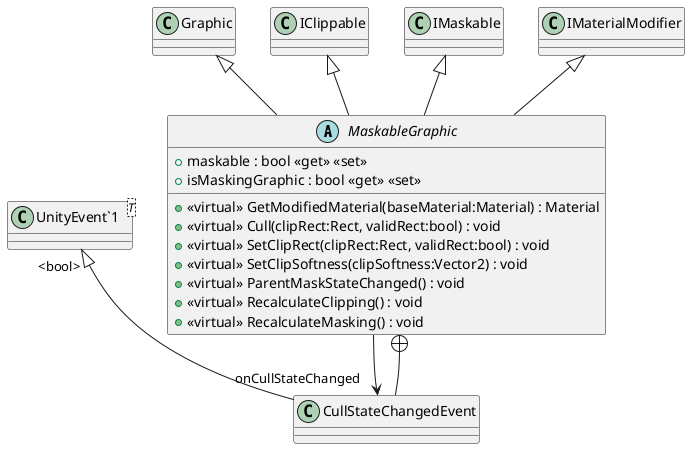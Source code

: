 @startuml
abstract class MaskableGraphic {
    + maskable : bool <<get>> <<set>>
    + isMaskingGraphic : bool <<get>> <<set>>
    + <<virtual>> GetModifiedMaterial(baseMaterial:Material) : Material
    + <<virtual>> Cull(clipRect:Rect, validRect:bool) : void
    + <<virtual>> SetClipRect(clipRect:Rect, validRect:bool) : void
    + <<virtual>> SetClipSoftness(clipSoftness:Vector2) : void
    + <<virtual>> ParentMaskStateChanged() : void
    + <<virtual>> RecalculateClipping() : void
    + <<virtual>> RecalculateMasking() : void
}
class CullStateChangedEvent {
}
class "UnityEvent`1"<T> {
}
Graphic <|-- MaskableGraphic
IClippable <|-- MaskableGraphic
IMaskable <|-- MaskableGraphic
IMaterialModifier <|-- MaskableGraphic
MaskableGraphic --> "onCullStateChanged" CullStateChangedEvent
MaskableGraphic +-- CullStateChangedEvent
"UnityEvent`1" "<bool>" <|-- CullStateChangedEvent
@enduml
